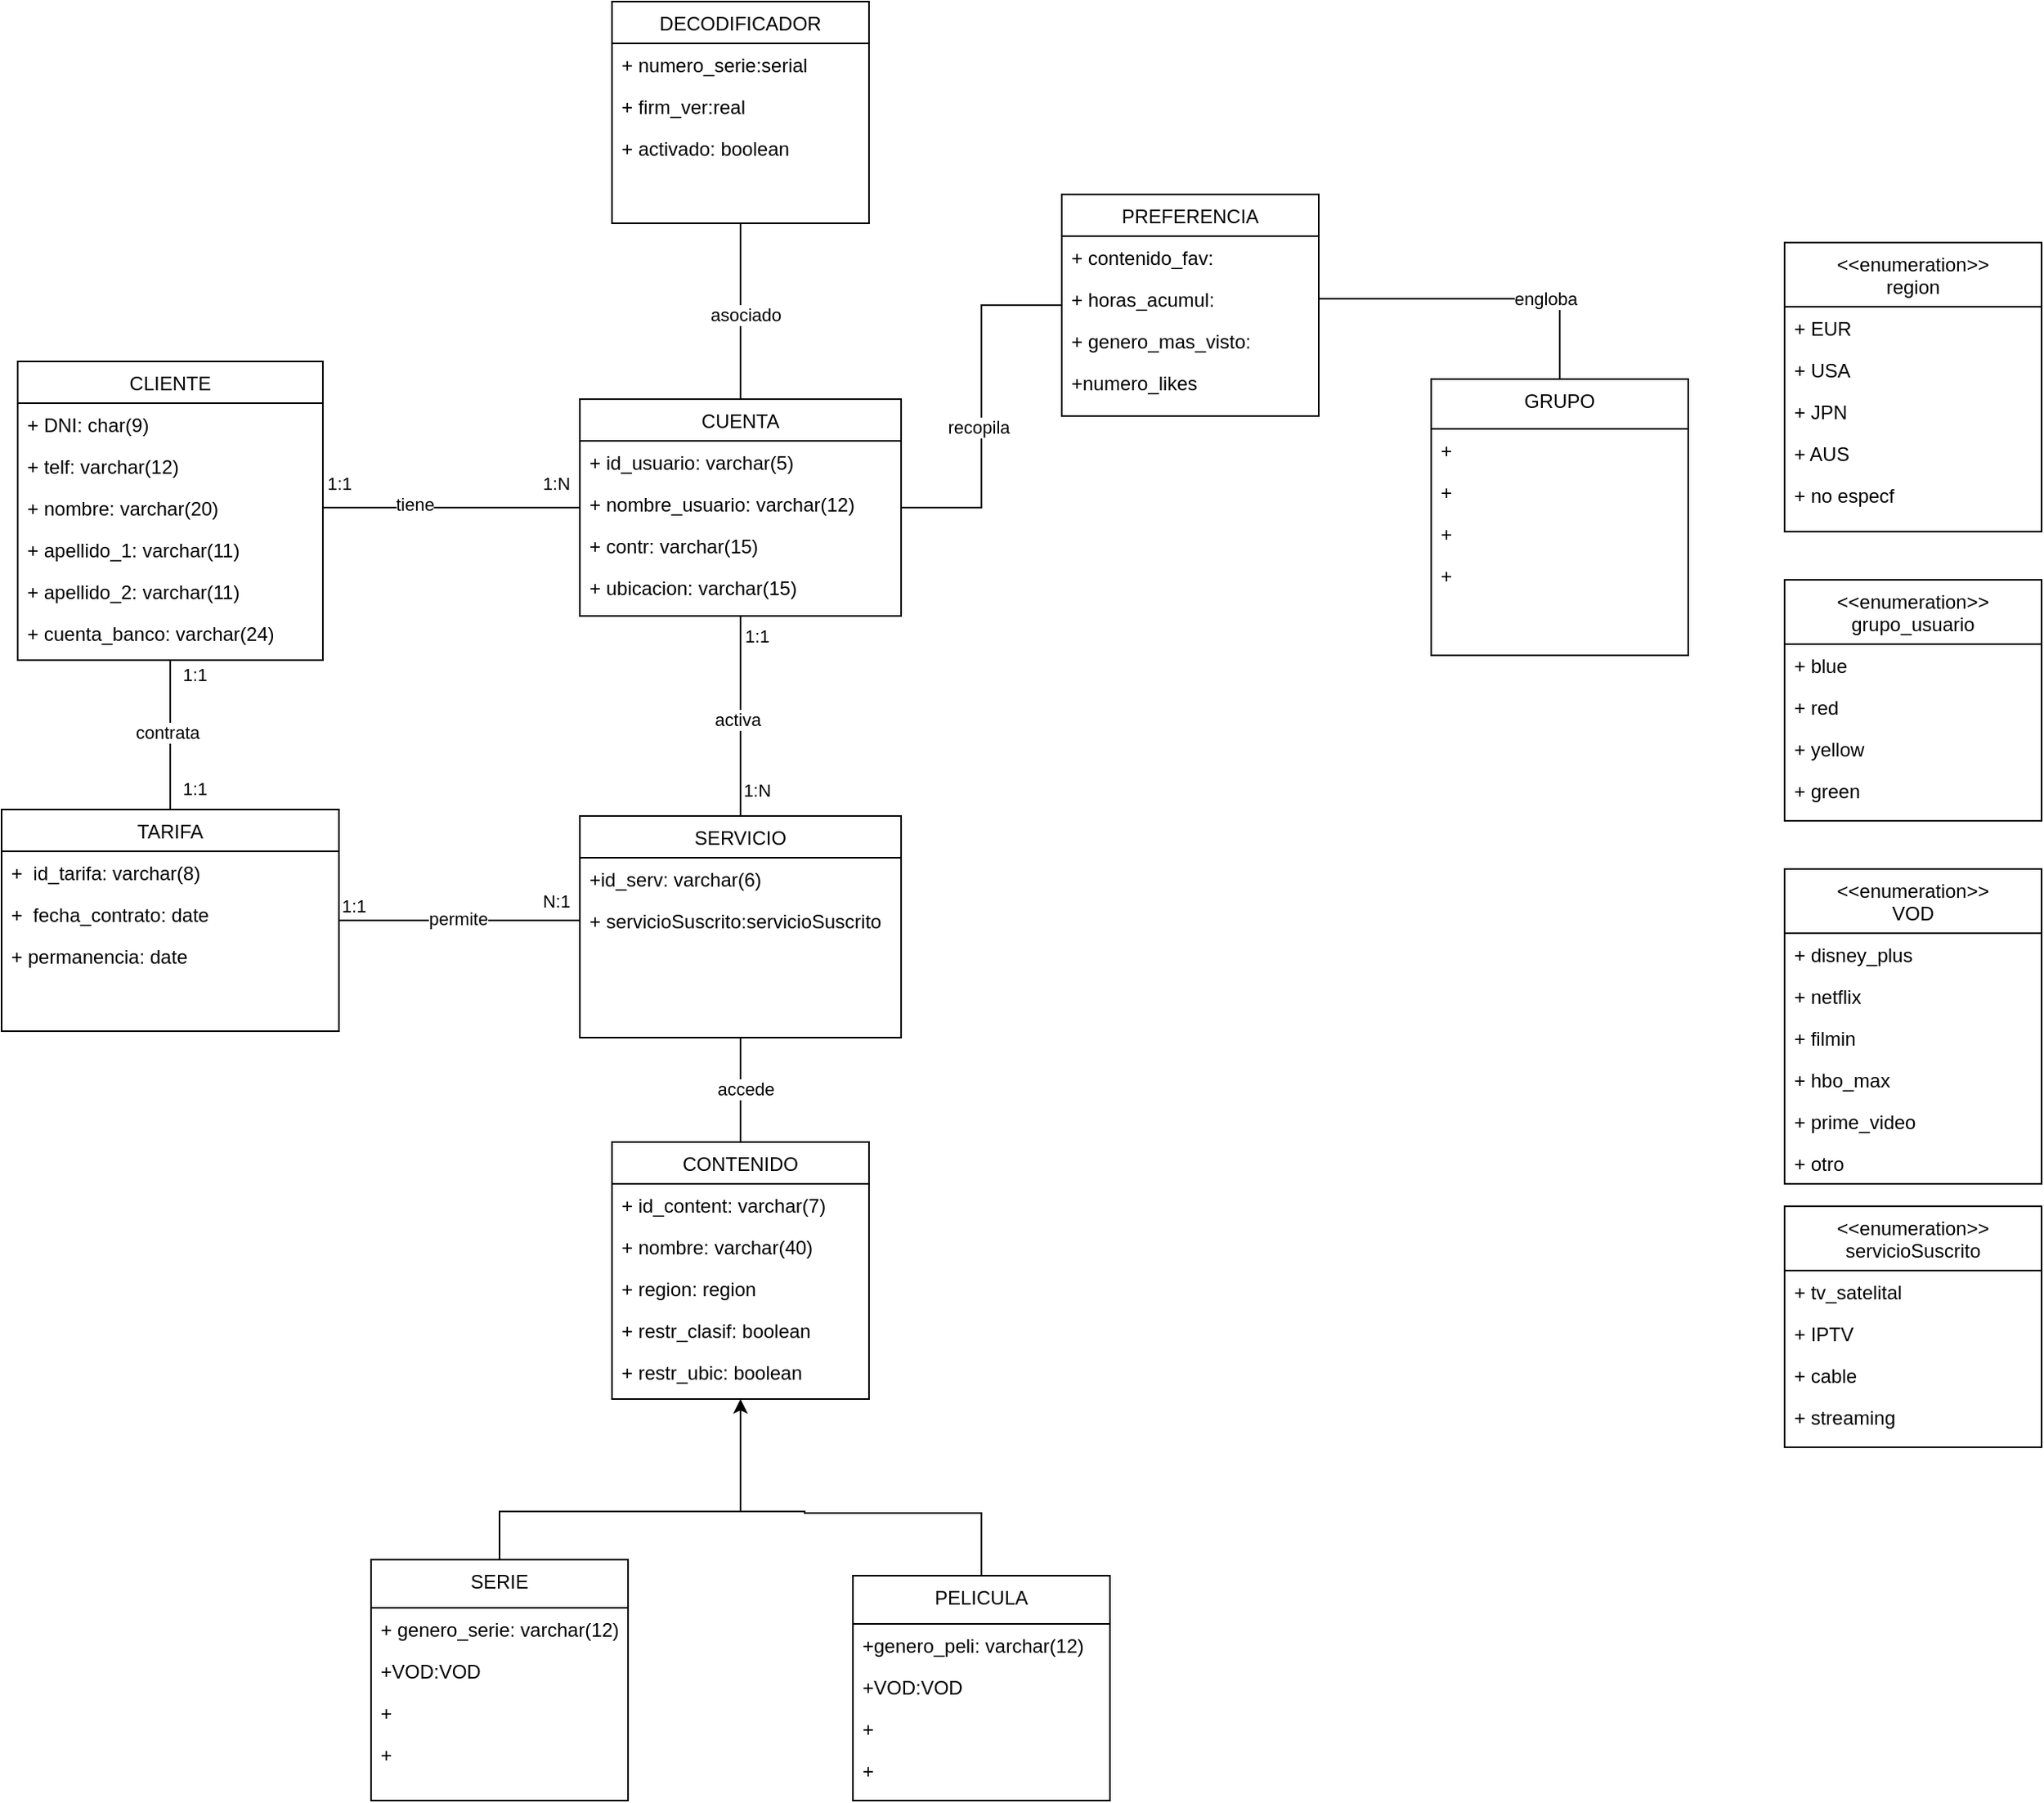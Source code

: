 <mxfile version="24.0.7" type="github">
  <diagram id="C5RBs43oDa-KdzZeNtuy" name="Page-1">
    <mxGraphModel dx="1235" dy="656" grid="1" gridSize="10" guides="1" tooltips="1" connect="1" arrows="1" fold="1" page="1" pageScale="1" pageWidth="827" pageHeight="1169" math="0" shadow="0">
      <root>
        <mxCell id="WIyWlLk6GJQsqaUBKTNV-0" />
        <mxCell id="WIyWlLk6GJQsqaUBKTNV-1" parent="WIyWlLk6GJQsqaUBKTNV-0" />
        <mxCell id="OLZ3vEkBodLthMXeUplP-11" style="edgeStyle=orthogonalEdgeStyle;rounded=0;orthogonalLoop=1;jettySize=auto;html=1;exitX=0.5;exitY=1;exitDx=0;exitDy=0;entryX=0.5;entryY=0;entryDx=0;entryDy=0;endArrow=none;endFill=0;" parent="WIyWlLk6GJQsqaUBKTNV-1" source="zkfFHV4jXpPFQw0GAbJ--0" target="BiyjkGnfigbdb9Xx6nrp-0" edge="1">
          <mxGeometry relative="1" as="geometry" />
        </mxCell>
        <mxCell id="OLZ3vEkBodLthMXeUplP-12" value="contrata" style="edgeLabel;html=1;align=center;verticalAlign=middle;resizable=0;points=[];" parent="OLZ3vEkBodLthMXeUplP-11" vertex="1" connectable="0">
          <mxGeometry x="-0.044" y="-2" relative="1" as="geometry">
            <mxPoint as="offset" />
          </mxGeometry>
        </mxCell>
        <mxCell id="5eaRx1mNosJIo-JPx-Cp-2" value="1:1" style="edgeLabel;html=1;align=center;verticalAlign=middle;resizable=0;points=[];" vertex="1" connectable="0" parent="OLZ3vEkBodLthMXeUplP-11">
          <mxGeometry x="-0.812" relative="1" as="geometry">
            <mxPoint x="15" as="offset" />
          </mxGeometry>
        </mxCell>
        <mxCell id="5eaRx1mNosJIo-JPx-Cp-3" value="1:1" style="edgeLabel;html=1;align=center;verticalAlign=middle;resizable=0;points=[];" vertex="1" connectable="0" parent="OLZ3vEkBodLthMXeUplP-11">
          <mxGeometry x="-0.812" relative="1" as="geometry">
            <mxPoint x="15" y="71" as="offset" />
          </mxGeometry>
        </mxCell>
        <mxCell id="zkfFHV4jXpPFQw0GAbJ--0" value="CLIENTE" style="swimlane;fontStyle=0;align=center;verticalAlign=top;childLayout=stackLayout;horizontal=1;startSize=26;horizontalStack=0;resizeParent=1;resizeLast=0;collapsible=1;marginBottom=0;rounded=0;shadow=0;strokeWidth=1;" parent="WIyWlLk6GJQsqaUBKTNV-1" vertex="1">
          <mxGeometry x="30" y="244" width="190" height="186" as="geometry">
            <mxRectangle x="230" y="140" width="160" height="26" as="alternateBounds" />
          </mxGeometry>
        </mxCell>
        <mxCell id="P8lz9PiU9ktM1Q12ASle-19" value="+ DNI: char(9)" style="text;align=left;verticalAlign=top;spacingLeft=4;spacingRight=4;overflow=hidden;rotatable=0;points=[[0,0.5],[1,0.5]];portConstraint=eastwest;rounded=0;shadow=0;html=0;" parent="zkfFHV4jXpPFQw0GAbJ--0" vertex="1">
          <mxGeometry y="26" width="190" height="26" as="geometry" />
        </mxCell>
        <mxCell id="zkfFHV4jXpPFQw0GAbJ--2" value="+ telf: varchar(12)" style="text;align=left;verticalAlign=top;spacingLeft=4;spacingRight=4;overflow=hidden;rotatable=0;points=[[0,0.5],[1,0.5]];portConstraint=eastwest;rounded=0;shadow=0;html=0;" parent="zkfFHV4jXpPFQw0GAbJ--0" vertex="1">
          <mxGeometry y="52" width="190" height="26" as="geometry" />
        </mxCell>
        <mxCell id="P8lz9PiU9ktM1Q12ASle-17" value="+ nombre: varchar(20)" style="text;align=left;verticalAlign=top;spacingLeft=4;spacingRight=4;overflow=hidden;rotatable=0;points=[[0,0.5],[1,0.5]];portConstraint=eastwest;rounded=0;shadow=0;html=0;" parent="zkfFHV4jXpPFQw0GAbJ--0" vertex="1">
          <mxGeometry y="78" width="190" height="26" as="geometry" />
        </mxCell>
        <mxCell id="zkfFHV4jXpPFQw0GAbJ--3" value="+ apellido_1: varchar(11)" style="text;align=left;verticalAlign=top;spacingLeft=4;spacingRight=4;overflow=hidden;rotatable=0;points=[[0,0.5],[1,0.5]];portConstraint=eastwest;rounded=0;shadow=0;html=0;" parent="zkfFHV4jXpPFQw0GAbJ--0" vertex="1">
          <mxGeometry y="104" width="190" height="26" as="geometry" />
        </mxCell>
        <mxCell id="P8lz9PiU9ktM1Q12ASle-18" value="+ apellido_2: varchar(11)" style="text;align=left;verticalAlign=top;spacingLeft=4;spacingRight=4;overflow=hidden;rotatable=0;points=[[0,0.5],[1,0.5]];portConstraint=eastwest;rounded=0;shadow=0;html=0;" parent="zkfFHV4jXpPFQw0GAbJ--0" vertex="1">
          <mxGeometry y="130" width="190" height="26" as="geometry" />
        </mxCell>
        <mxCell id="OLZ3vEkBodLthMXeUplP-75" value="+ cuenta_banco: varchar(24)" style="text;align=left;verticalAlign=top;spacingLeft=4;spacingRight=4;overflow=hidden;rotatable=0;points=[[0,0.5],[1,0.5]];portConstraint=eastwest;rounded=0;shadow=0;html=0;" parent="zkfFHV4jXpPFQw0GAbJ--0" vertex="1">
          <mxGeometry y="156" width="190" height="26" as="geometry" />
        </mxCell>
        <mxCell id="P8lz9PiU9ktM1Q12ASle-37" style="edgeStyle=orthogonalEdgeStyle;rounded=0;orthogonalLoop=1;jettySize=auto;html=1;exitX=1;exitY=0.5;exitDx=0;exitDy=0;" parent="zkfFHV4jXpPFQw0GAbJ--0" source="P8lz9PiU9ktM1Q12ASle-17" target="P8lz9PiU9ktM1Q12ASle-17" edge="1">
          <mxGeometry relative="1" as="geometry" />
        </mxCell>
        <mxCell id="zkfFHV4jXpPFQw0GAbJ--6" value="PREFERENCIA" style="swimlane;fontStyle=0;align=center;verticalAlign=top;childLayout=stackLayout;horizontal=1;startSize=26;horizontalStack=0;resizeParent=1;resizeLast=0;collapsible=1;marginBottom=0;rounded=0;shadow=0;strokeWidth=1;" parent="WIyWlLk6GJQsqaUBKTNV-1" vertex="1">
          <mxGeometry x="680" y="140" width="160" height="138" as="geometry">
            <mxRectangle x="130" y="380" width="160" height="26" as="alternateBounds" />
          </mxGeometry>
        </mxCell>
        <mxCell id="zkfFHV4jXpPFQw0GAbJ--7" value="+ contenido_fav:" style="text;align=left;verticalAlign=top;spacingLeft=4;spacingRight=4;overflow=hidden;rotatable=0;points=[[0,0.5],[1,0.5]];portConstraint=eastwest;" parent="zkfFHV4jXpPFQw0GAbJ--6" vertex="1">
          <mxGeometry y="26" width="160" height="26" as="geometry" />
        </mxCell>
        <mxCell id="zkfFHV4jXpPFQw0GAbJ--8" value="+ horas_acumul: " style="text;align=left;verticalAlign=top;spacingLeft=4;spacingRight=4;overflow=hidden;rotatable=0;points=[[0,0.5],[1,0.5]];portConstraint=eastwest;rounded=0;shadow=0;html=0;" parent="zkfFHV4jXpPFQw0GAbJ--6" vertex="1">
          <mxGeometry y="52" width="160" height="26" as="geometry" />
        </mxCell>
        <mxCell id="zkfFHV4jXpPFQw0GAbJ--11" value="+ genero_mas_visto:" style="text;align=left;verticalAlign=top;spacingLeft=4;spacingRight=4;overflow=hidden;rotatable=0;points=[[0,0.5],[1,0.5]];portConstraint=eastwest;" parent="zkfFHV4jXpPFQw0GAbJ--6" vertex="1">
          <mxGeometry y="78" width="160" height="26" as="geometry" />
        </mxCell>
        <mxCell id="OLZ3vEkBodLthMXeUplP-2" value="+numero_likes" style="text;align=left;verticalAlign=top;spacingLeft=4;spacingRight=4;overflow=hidden;rotatable=0;points=[[0,0.5],[1,0.5]];portConstraint=eastwest;" parent="zkfFHV4jXpPFQw0GAbJ--6" vertex="1">
          <mxGeometry y="104" width="160" height="26" as="geometry" />
        </mxCell>
        <mxCell id="OLZ3vEkBodLthMXeUplP-27" style="edgeStyle=orthogonalEdgeStyle;rounded=0;orthogonalLoop=1;jettySize=auto;html=1;exitX=0.5;exitY=1;exitDx=0;exitDy=0;entryX=0.5;entryY=0;entryDx=0;entryDy=0;endArrow=none;endFill=0;" parent="WIyWlLk6GJQsqaUBKTNV-1" source="zkfFHV4jXpPFQw0GAbJ--13" target="-EemoGR4RHHQRgBJBGxL-6" edge="1">
          <mxGeometry relative="1" as="geometry" />
        </mxCell>
        <mxCell id="OLZ3vEkBodLthMXeUplP-28" value="activa" style="edgeLabel;html=1;align=center;verticalAlign=middle;resizable=0;points=[];" parent="OLZ3vEkBodLthMXeUplP-27" vertex="1" connectable="0">
          <mxGeometry x="0.03" y="-2" relative="1" as="geometry">
            <mxPoint as="offset" />
          </mxGeometry>
        </mxCell>
        <mxCell id="5eaRx1mNosJIo-JPx-Cp-19" value="1:1" style="edgeLabel;html=1;align=center;verticalAlign=middle;resizable=0;points=[];" vertex="1" connectable="0" parent="OLZ3vEkBodLthMXeUplP-27">
          <mxGeometry x="-0.804" y="2" relative="1" as="geometry">
            <mxPoint x="8" as="offset" />
          </mxGeometry>
        </mxCell>
        <mxCell id="5eaRx1mNosJIo-JPx-Cp-20" value="1:N" style="edgeLabel;html=1;align=center;verticalAlign=middle;resizable=0;points=[];" vertex="1" connectable="0" parent="OLZ3vEkBodLthMXeUplP-27">
          <mxGeometry x="0.732" relative="1" as="geometry">
            <mxPoint x="10" as="offset" />
          </mxGeometry>
        </mxCell>
        <mxCell id="OLZ3vEkBodLthMXeUplP-32" style="edgeStyle=orthogonalEdgeStyle;rounded=0;orthogonalLoop=1;jettySize=auto;html=1;exitX=1;exitY=0.5;exitDx=0;exitDy=0;endArrow=none;endFill=0;" parent="WIyWlLk6GJQsqaUBKTNV-1" source="zkfFHV4jXpPFQw0GAbJ--13" target="zkfFHV4jXpPFQw0GAbJ--6" edge="1">
          <mxGeometry relative="1" as="geometry" />
        </mxCell>
        <mxCell id="OLZ3vEkBodLthMXeUplP-33" value="recopila" style="edgeLabel;html=1;align=center;verticalAlign=middle;resizable=0;points=[];" parent="OLZ3vEkBodLthMXeUplP-32" vertex="1" connectable="0">
          <mxGeometry x="-0.123" y="1" relative="1" as="geometry">
            <mxPoint x="-1" y="-1" as="offset" />
          </mxGeometry>
        </mxCell>
        <mxCell id="zkfFHV4jXpPFQw0GAbJ--13" value="CUENTA" style="swimlane;fontStyle=0;align=center;verticalAlign=top;childLayout=stackLayout;horizontal=1;startSize=26;horizontalStack=0;resizeParent=1;resizeLast=0;collapsible=1;marginBottom=0;rounded=0;shadow=0;strokeWidth=1;" parent="WIyWlLk6GJQsqaUBKTNV-1" vertex="1">
          <mxGeometry x="380" y="267.5" width="200" height="135" as="geometry">
            <mxRectangle x="340" y="380" width="170" height="26" as="alternateBounds" />
          </mxGeometry>
        </mxCell>
        <mxCell id="OLZ3vEkBodLthMXeUplP-42" value="+ id_usuario: varchar(5)" style="text;align=left;verticalAlign=top;spacingLeft=4;spacingRight=4;overflow=hidden;rotatable=0;points=[[0,0.5],[1,0.5]];portConstraint=eastwest;" parent="zkfFHV4jXpPFQw0GAbJ--13" vertex="1">
          <mxGeometry y="26" width="200" height="26" as="geometry" />
        </mxCell>
        <mxCell id="5eaRx1mNosJIo-JPx-Cp-7" value="+ nombre_usuario: varchar(12)" style="text;align=left;verticalAlign=top;spacingLeft=4;spacingRight=4;overflow=hidden;rotatable=0;points=[[0,0.5],[1,0.5]];portConstraint=eastwest;" vertex="1" parent="zkfFHV4jXpPFQw0GAbJ--13">
          <mxGeometry y="52" width="200" height="26" as="geometry" />
        </mxCell>
        <mxCell id="OLZ3vEkBodLthMXeUplP-8" value="+ contr: varchar(15)" style="text;align=left;verticalAlign=top;spacingLeft=4;spacingRight=4;overflow=hidden;rotatable=0;points=[[0,0.5],[1,0.5]];portConstraint=eastwest;" parent="zkfFHV4jXpPFQw0GAbJ--13" vertex="1">
          <mxGeometry y="78" width="200" height="26" as="geometry" />
        </mxCell>
        <mxCell id="5eaRx1mNosJIo-JPx-Cp-41" value="+ ubicacion: varchar(15)" style="text;align=left;verticalAlign=top;spacingLeft=4;spacingRight=4;overflow=hidden;rotatable=0;points=[[0,0.5],[1,0.5]];portConstraint=eastwest;" vertex="1" parent="zkfFHV4jXpPFQw0GAbJ--13">
          <mxGeometry y="104" width="200" height="26" as="geometry" />
        </mxCell>
        <mxCell id="OLZ3vEkBodLthMXeUplP-29" style="edgeStyle=orthogonalEdgeStyle;rounded=0;orthogonalLoop=1;jettySize=auto;html=1;exitX=0.5;exitY=0;exitDx=0;exitDy=0;entryX=0.5;entryY=1;entryDx=0;entryDy=0;endArrow=none;endFill=0;" parent="WIyWlLk6GJQsqaUBKTNV-1" source="zkfFHV4jXpPFQw0GAbJ--17" target="-EemoGR4RHHQRgBJBGxL-6" edge="1">
          <mxGeometry relative="1" as="geometry" />
        </mxCell>
        <mxCell id="OLZ3vEkBodLthMXeUplP-30" value="accede" style="edgeLabel;html=1;align=center;verticalAlign=middle;resizable=0;points=[];" parent="OLZ3vEkBodLthMXeUplP-29" vertex="1" connectable="0">
          <mxGeometry x="-0.016" y="-3" relative="1" as="geometry">
            <mxPoint y="-1" as="offset" />
          </mxGeometry>
        </mxCell>
        <mxCell id="zkfFHV4jXpPFQw0GAbJ--17" value="CONTENIDO " style="swimlane;fontStyle=0;align=center;verticalAlign=top;childLayout=stackLayout;horizontal=1;startSize=26;horizontalStack=0;resizeParent=1;resizeLast=0;collapsible=1;marginBottom=0;rounded=0;shadow=0;strokeWidth=1;" parent="WIyWlLk6GJQsqaUBKTNV-1" vertex="1">
          <mxGeometry x="400" y="730" width="160" height="160" as="geometry">
            <mxRectangle x="110" y="180" width="160" height="26" as="alternateBounds" />
          </mxGeometry>
        </mxCell>
        <mxCell id="zkfFHV4jXpPFQw0GAbJ--18" value="+ id_content: varchar(7)" style="text;align=left;verticalAlign=top;spacingLeft=4;spacingRight=4;overflow=hidden;rotatable=0;points=[[0,0.5],[1,0.5]];portConstraint=eastwest;" parent="zkfFHV4jXpPFQw0GAbJ--17" vertex="1">
          <mxGeometry y="26" width="160" height="26" as="geometry" />
        </mxCell>
        <mxCell id="zkfFHV4jXpPFQw0GAbJ--19" value="+ nombre: varchar(40)" style="text;align=left;verticalAlign=top;spacingLeft=4;spacingRight=4;overflow=hidden;rotatable=0;points=[[0,0.5],[1,0.5]];portConstraint=eastwest;rounded=0;shadow=0;html=0;" parent="zkfFHV4jXpPFQw0GAbJ--17" vertex="1">
          <mxGeometry y="52" width="160" height="26" as="geometry" />
        </mxCell>
        <mxCell id="zkfFHV4jXpPFQw0GAbJ--20" value="+ region: region" style="text;align=left;verticalAlign=top;spacingLeft=4;spacingRight=4;overflow=hidden;rotatable=0;points=[[0,0.5],[1,0.5]];portConstraint=eastwest;rounded=0;shadow=0;html=0;" parent="zkfFHV4jXpPFQw0GAbJ--17" vertex="1">
          <mxGeometry y="78" width="160" height="26" as="geometry" />
        </mxCell>
        <mxCell id="zkfFHV4jXpPFQw0GAbJ--22" value="+ restr_clasif: boolean" style="text;align=left;verticalAlign=top;spacingLeft=4;spacingRight=4;overflow=hidden;rotatable=0;points=[[0,0.5],[1,0.5]];portConstraint=eastwest;rounded=0;shadow=0;html=0;" parent="zkfFHV4jXpPFQw0GAbJ--17" vertex="1">
          <mxGeometry y="104" width="160" height="26" as="geometry" />
        </mxCell>
        <mxCell id="zkfFHV4jXpPFQw0GAbJ--21" value="+ restr_ubic: boolean" style="text;align=left;verticalAlign=top;spacingLeft=4;spacingRight=4;overflow=hidden;rotatable=0;points=[[0,0.5],[1,0.5]];portConstraint=eastwest;rounded=0;shadow=0;html=0;" parent="zkfFHV4jXpPFQw0GAbJ--17" vertex="1">
          <mxGeometry y="130" width="160" height="26" as="geometry" />
        </mxCell>
        <mxCell id="OLZ3vEkBodLthMXeUplP-38" style="edgeStyle=orthogonalEdgeStyle;rounded=0;orthogonalLoop=1;jettySize=auto;html=1;exitX=0.5;exitY=1;exitDx=0;exitDy=0;entryX=0.5;entryY=0;entryDx=0;entryDy=0;endArrow=none;endFill=0;" parent="WIyWlLk6GJQsqaUBKTNV-1" source="-EemoGR4RHHQRgBJBGxL-0" target="zkfFHV4jXpPFQw0GAbJ--13" edge="1">
          <mxGeometry relative="1" as="geometry" />
        </mxCell>
        <mxCell id="OLZ3vEkBodLthMXeUplP-39" value="asociado" style="edgeLabel;html=1;align=center;verticalAlign=middle;resizable=0;points=[];" parent="OLZ3vEkBodLthMXeUplP-38" vertex="1" connectable="0">
          <mxGeometry x="0.042" y="3" relative="1" as="geometry">
            <mxPoint as="offset" />
          </mxGeometry>
        </mxCell>
        <mxCell id="-EemoGR4RHHQRgBJBGxL-0" value="DECODIFICADOR" style="swimlane;fontStyle=0;align=center;verticalAlign=top;childLayout=stackLayout;horizontal=1;startSize=26;horizontalStack=0;resizeParent=1;resizeLast=0;collapsible=1;marginBottom=0;rounded=0;shadow=0;strokeWidth=1;" parent="WIyWlLk6GJQsqaUBKTNV-1" vertex="1">
          <mxGeometry x="400" y="20" width="160" height="138" as="geometry">
            <mxRectangle x="130" y="380" width="160" height="26" as="alternateBounds" />
          </mxGeometry>
        </mxCell>
        <mxCell id="-EemoGR4RHHQRgBJBGxL-1" value="+ numero_serie:serial" style="text;align=left;verticalAlign=top;spacingLeft=4;spacingRight=4;overflow=hidden;rotatable=0;points=[[0,0.5],[1,0.5]];portConstraint=eastwest;" parent="-EemoGR4RHHQRgBJBGxL-0" vertex="1">
          <mxGeometry y="26" width="160" height="26" as="geometry" />
        </mxCell>
        <mxCell id="-EemoGR4RHHQRgBJBGxL-2" value="+ firm_ver:real" style="text;align=left;verticalAlign=top;spacingLeft=4;spacingRight=4;overflow=hidden;rotatable=0;points=[[0,0.5],[1,0.5]];portConstraint=eastwest;rounded=0;shadow=0;html=0;" parent="-EemoGR4RHHQRgBJBGxL-0" vertex="1">
          <mxGeometry y="52" width="160" height="26" as="geometry" />
        </mxCell>
        <mxCell id="P8lz9PiU9ktM1Q12ASle-33" value="+ activado: boolean" style="text;align=left;verticalAlign=top;spacingLeft=4;spacingRight=4;overflow=hidden;rotatable=0;points=[[0,0.5],[1,0.5]];portConstraint=eastwest;rounded=0;shadow=0;html=0;" parent="-EemoGR4RHHQRgBJBGxL-0" vertex="1">
          <mxGeometry y="78" width="160" height="26" as="geometry" />
        </mxCell>
        <mxCell id="-EemoGR4RHHQRgBJBGxL-6" value="SERVICIO" style="swimlane;fontStyle=0;align=center;verticalAlign=top;childLayout=stackLayout;horizontal=1;startSize=26;horizontalStack=0;resizeParent=1;resizeLast=0;collapsible=1;marginBottom=0;rounded=0;shadow=0;strokeWidth=1;" parent="WIyWlLk6GJQsqaUBKTNV-1" vertex="1">
          <mxGeometry x="380" y="527" width="200" height="138" as="geometry">
            <mxRectangle x="130" y="380" width="160" height="26" as="alternateBounds" />
          </mxGeometry>
        </mxCell>
        <mxCell id="-EemoGR4RHHQRgBJBGxL-7" value="+id_serv: varchar(6)" style="text;align=left;verticalAlign=top;spacingLeft=4;spacingRight=4;overflow=hidden;rotatable=0;points=[[0,0.5],[1,0.5]];portConstraint=eastwest;" parent="-EemoGR4RHHQRgBJBGxL-6" vertex="1">
          <mxGeometry y="26" width="200" height="26" as="geometry" />
        </mxCell>
        <mxCell id="-EemoGR4RHHQRgBJBGxL-8" value="+ servicioSuscrito:servicioSuscrito" style="text;align=left;verticalAlign=top;spacingLeft=4;spacingRight=4;overflow=hidden;rotatable=0;points=[[0,0.5],[1,0.5]];portConstraint=eastwest;rounded=0;shadow=0;html=0;" parent="-EemoGR4RHHQRgBJBGxL-6" vertex="1">
          <mxGeometry y="52" width="200" height="26" as="geometry" />
        </mxCell>
        <mxCell id="5eaRx1mNosJIo-JPx-Cp-9" style="edgeStyle=orthogonalEdgeStyle;rounded=0;orthogonalLoop=1;jettySize=auto;html=1;exitX=1;exitY=0.5;exitDx=0;exitDy=0;entryX=0;entryY=0.5;entryDx=0;entryDy=0;endArrow=none;endFill=0;" edge="1" parent="WIyWlLk6GJQsqaUBKTNV-1" source="BiyjkGnfigbdb9Xx6nrp-0" target="-EemoGR4RHHQRgBJBGxL-8">
          <mxGeometry relative="1" as="geometry" />
        </mxCell>
        <mxCell id="5eaRx1mNosJIo-JPx-Cp-10" value="permite" style="edgeLabel;html=1;align=center;verticalAlign=middle;resizable=0;points=[];" vertex="1" connectable="0" parent="5eaRx1mNosJIo-JPx-Cp-9">
          <mxGeometry x="-0.022" y="1" relative="1" as="geometry">
            <mxPoint as="offset" />
          </mxGeometry>
        </mxCell>
        <mxCell id="5eaRx1mNosJIo-JPx-Cp-15" value="1:1" style="edgeLabel;html=1;align=center;verticalAlign=middle;resizable=0;points=[];" vertex="1" connectable="0" parent="5eaRx1mNosJIo-JPx-Cp-9">
          <mxGeometry x="-0.878" y="-1" relative="1" as="geometry">
            <mxPoint y="-10" as="offset" />
          </mxGeometry>
        </mxCell>
        <mxCell id="5eaRx1mNosJIo-JPx-Cp-16" value="N:1" style="edgeLabel;html=1;align=center;verticalAlign=middle;resizable=0;points=[];" vertex="1" connectable="0" parent="5eaRx1mNosJIo-JPx-Cp-9">
          <mxGeometry x="0.816" y="2" relative="1" as="geometry">
            <mxPoint x="-1" y="-10" as="offset" />
          </mxGeometry>
        </mxCell>
        <mxCell id="BiyjkGnfigbdb9Xx6nrp-0" value="TARIFA" style="swimlane;fontStyle=0;align=center;verticalAlign=top;childLayout=stackLayout;horizontal=1;startSize=26;horizontalStack=0;resizeParent=1;resizeLast=0;collapsible=1;marginBottom=0;rounded=0;shadow=0;strokeWidth=1;" parent="WIyWlLk6GJQsqaUBKTNV-1" vertex="1">
          <mxGeometry x="20" y="523" width="210" height="138" as="geometry">
            <mxRectangle x="130" y="380" width="160" height="26" as="alternateBounds" />
          </mxGeometry>
        </mxCell>
        <mxCell id="BiyjkGnfigbdb9Xx6nrp-1" value="+  id_tarifa: varchar(8)" style="text;align=left;verticalAlign=top;spacingLeft=4;spacingRight=4;overflow=hidden;rotatable=0;points=[[0,0.5],[1,0.5]];portConstraint=eastwest;" parent="BiyjkGnfigbdb9Xx6nrp-0" vertex="1">
          <mxGeometry y="26" width="210" height="26" as="geometry" />
        </mxCell>
        <mxCell id="OLZ3vEkBodLthMXeUplP-74" value="+  fecha_contrato: date" style="text;align=left;verticalAlign=top;spacingLeft=4;spacingRight=4;overflow=hidden;rotatable=0;points=[[0,0.5],[1,0.5]];portConstraint=eastwest;rounded=0;shadow=0;html=0;" parent="BiyjkGnfigbdb9Xx6nrp-0" vertex="1">
          <mxGeometry y="52" width="210" height="26" as="geometry" />
        </mxCell>
        <mxCell id="5eaRx1mNosJIo-JPx-Cp-14" value="+ permanencia: date" style="text;align=left;verticalAlign=top;spacingLeft=4;spacingRight=4;overflow=hidden;rotatable=0;points=[[0,0.5],[1,0.5]];portConstraint=eastwest;rounded=0;shadow=0;html=0;" vertex="1" parent="BiyjkGnfigbdb9Xx6nrp-0">
          <mxGeometry y="78" width="210" height="26" as="geometry" />
        </mxCell>
        <mxCell id="P8lz9PiU9ktM1Q12ASle-0" value="&lt;&lt;enumeration&gt;&gt;&#xa;region" style="swimlane;fontStyle=0;align=center;verticalAlign=top;childLayout=stackLayout;horizontal=1;startSize=40;horizontalStack=0;resizeParent=1;resizeLast=0;collapsible=1;marginBottom=0;rounded=0;shadow=0;strokeWidth=1;" parent="WIyWlLk6GJQsqaUBKTNV-1" vertex="1">
          <mxGeometry x="1130" y="170" width="160" height="180" as="geometry">
            <mxRectangle x="550" y="140" width="160" height="26" as="alternateBounds" />
          </mxGeometry>
        </mxCell>
        <mxCell id="P8lz9PiU9ktM1Q12ASle-2" value="+ EUR" style="text;align=left;verticalAlign=top;spacingLeft=4;spacingRight=4;overflow=hidden;rotatable=0;points=[[0,0.5],[1,0.5]];portConstraint=eastwest;rounded=0;shadow=0;html=0;" parent="P8lz9PiU9ktM1Q12ASle-0" vertex="1">
          <mxGeometry y="40" width="160" height="26" as="geometry" />
        </mxCell>
        <mxCell id="P8lz9PiU9ktM1Q12ASle-3" value="+ USA" style="text;align=left;verticalAlign=top;spacingLeft=4;spacingRight=4;overflow=hidden;rotatable=0;points=[[0,0.5],[1,0.5]];portConstraint=eastwest;rounded=0;shadow=0;html=0;" parent="P8lz9PiU9ktM1Q12ASle-0" vertex="1">
          <mxGeometry y="66" width="160" height="26" as="geometry" />
        </mxCell>
        <mxCell id="P8lz9PiU9ktM1Q12ASle-4" value="+ JPN" style="text;align=left;verticalAlign=top;spacingLeft=4;spacingRight=4;overflow=hidden;rotatable=0;points=[[0,0.5],[1,0.5]];portConstraint=eastwest;rounded=0;shadow=0;html=0;" parent="P8lz9PiU9ktM1Q12ASle-0" vertex="1">
          <mxGeometry y="92" width="160" height="26" as="geometry" />
        </mxCell>
        <mxCell id="P8lz9PiU9ktM1Q12ASle-5" value="+ AUS" style="text;align=left;verticalAlign=top;spacingLeft=4;spacingRight=4;overflow=hidden;rotatable=0;points=[[0,0.5],[1,0.5]];portConstraint=eastwest;rounded=0;shadow=0;html=0;" parent="P8lz9PiU9ktM1Q12ASle-0" vertex="1">
          <mxGeometry y="118" width="160" height="26" as="geometry" />
        </mxCell>
        <mxCell id="OLZ3vEkBodLthMXeUplP-0" value="+ no especf" style="text;align=left;verticalAlign=top;spacingLeft=4;spacingRight=4;overflow=hidden;rotatable=0;points=[[0,0.5],[1,0.5]];portConstraint=eastwest;rounded=0;shadow=0;html=0;" parent="P8lz9PiU9ktM1Q12ASle-0" vertex="1">
          <mxGeometry y="144" width="160" height="26" as="geometry" />
        </mxCell>
        <mxCell id="OLZ3vEkBodLthMXeUplP-9" style="edgeStyle=orthogonalEdgeStyle;rounded=0;orthogonalLoop=1;jettySize=auto;html=1;exitX=1;exitY=0.5;exitDx=0;exitDy=0;entryX=0;entryY=0.5;entryDx=0;entryDy=0;endArrow=none;endFill=0;" parent="WIyWlLk6GJQsqaUBKTNV-1" source="P8lz9PiU9ktM1Q12ASle-17" target="zkfFHV4jXpPFQw0GAbJ--13" edge="1">
          <mxGeometry relative="1" as="geometry" />
        </mxCell>
        <mxCell id="OLZ3vEkBodLthMXeUplP-10" value="tiene" style="edgeLabel;html=1;align=center;verticalAlign=middle;resizable=0;points=[];" parent="OLZ3vEkBodLthMXeUplP-9" vertex="1" connectable="0">
          <mxGeometry x="-0.279" y="1" relative="1" as="geometry">
            <mxPoint x="-1" y="-1" as="offset" />
          </mxGeometry>
        </mxCell>
        <mxCell id="5eaRx1mNosJIo-JPx-Cp-0" value="1:1" style="edgeLabel;html=1;align=center;verticalAlign=middle;resizable=0;points=[];" vertex="1" connectable="0" parent="OLZ3vEkBodLthMXeUplP-9">
          <mxGeometry x="-0.688" y="-3" relative="1" as="geometry">
            <mxPoint x="-15" y="-18" as="offset" />
          </mxGeometry>
        </mxCell>
        <mxCell id="5eaRx1mNosJIo-JPx-Cp-1" value="1:N" style="edgeLabel;html=1;align=center;verticalAlign=middle;resizable=0;points=[];" vertex="1" connectable="0" parent="OLZ3vEkBodLthMXeUplP-9">
          <mxGeometry x="0.812" relative="1" as="geometry">
            <mxPoint y="-15" as="offset" />
          </mxGeometry>
        </mxCell>
        <mxCell id="OLZ3vEkBodLthMXeUplP-50" style="edgeStyle=orthogonalEdgeStyle;rounded=0;orthogonalLoop=1;jettySize=auto;html=1;exitX=0.5;exitY=0;exitDx=0;exitDy=0;entryX=1;entryY=0.5;entryDx=0;entryDy=0;endArrow=none;endFill=0;" parent="WIyWlLk6GJQsqaUBKTNV-1" source="OLZ3vEkBodLthMXeUplP-43" target="zkfFHV4jXpPFQw0GAbJ--8" edge="1">
          <mxGeometry relative="1" as="geometry" />
        </mxCell>
        <mxCell id="5eaRx1mNosJIo-JPx-Cp-17" value="engloba" style="edgeLabel;html=1;align=center;verticalAlign=middle;resizable=0;points=[];" vertex="1" connectable="0" parent="OLZ3vEkBodLthMXeUplP-50">
          <mxGeometry x="-0.408" relative="1" as="geometry">
            <mxPoint as="offset" />
          </mxGeometry>
        </mxCell>
        <mxCell id="OLZ3vEkBodLthMXeUplP-43" value="GRUPO" style="swimlane;fontStyle=0;align=center;verticalAlign=top;childLayout=stackLayout;horizontal=1;startSize=31;horizontalStack=0;resizeParent=1;resizeLast=0;collapsible=1;marginBottom=0;rounded=0;shadow=0;strokeWidth=1;" parent="WIyWlLk6GJQsqaUBKTNV-1" vertex="1">
          <mxGeometry x="910" y="255" width="160" height="172" as="geometry">
            <mxRectangle x="550" y="140" width="160" height="26" as="alternateBounds" />
          </mxGeometry>
        </mxCell>
        <mxCell id="OLZ3vEkBodLthMXeUplP-44" value="+ " style="text;align=left;verticalAlign=top;spacingLeft=4;spacingRight=4;overflow=hidden;rotatable=0;points=[[0,0.5],[1,0.5]];portConstraint=eastwest;rounded=0;shadow=0;html=0;" parent="OLZ3vEkBodLthMXeUplP-43" vertex="1">
          <mxGeometry y="31" width="160" height="26" as="geometry" />
        </mxCell>
        <mxCell id="OLZ3vEkBodLthMXeUplP-45" value="+ " style="text;align=left;verticalAlign=top;spacingLeft=4;spacingRight=4;overflow=hidden;rotatable=0;points=[[0,0.5],[1,0.5]];portConstraint=eastwest;rounded=0;shadow=0;html=0;" parent="OLZ3vEkBodLthMXeUplP-43" vertex="1">
          <mxGeometry y="57" width="160" height="26" as="geometry" />
        </mxCell>
        <mxCell id="OLZ3vEkBodLthMXeUplP-46" value="+ " style="text;align=left;verticalAlign=top;spacingLeft=4;spacingRight=4;overflow=hidden;rotatable=0;points=[[0,0.5],[1,0.5]];portConstraint=eastwest;rounded=0;shadow=0;html=0;" parent="OLZ3vEkBodLthMXeUplP-43" vertex="1">
          <mxGeometry y="83" width="160" height="26" as="geometry" />
        </mxCell>
        <mxCell id="OLZ3vEkBodLthMXeUplP-47" value="+ " style="text;align=left;verticalAlign=top;spacingLeft=4;spacingRight=4;overflow=hidden;rotatable=0;points=[[0,0.5],[1,0.5]];portConstraint=eastwest;rounded=0;shadow=0;html=0;" parent="OLZ3vEkBodLthMXeUplP-43" vertex="1">
          <mxGeometry y="109" width="160" height="26" as="geometry" />
        </mxCell>
        <mxCell id="OLZ3vEkBodLthMXeUplP-53" value="&lt;&lt;enumeration&gt;&gt;&#xa;grupo_usuario" style="swimlane;fontStyle=0;align=center;verticalAlign=top;childLayout=stackLayout;horizontal=1;startSize=40;horizontalStack=0;resizeParent=1;resizeLast=0;collapsible=1;marginBottom=0;rounded=0;shadow=0;strokeWidth=1;" parent="WIyWlLk6GJQsqaUBKTNV-1" vertex="1">
          <mxGeometry x="1130" y="380" width="160" height="150" as="geometry">
            <mxRectangle x="550" y="140" width="160" height="26" as="alternateBounds" />
          </mxGeometry>
        </mxCell>
        <mxCell id="OLZ3vEkBodLthMXeUplP-54" value="+ blue" style="text;align=left;verticalAlign=top;spacingLeft=4;spacingRight=4;overflow=hidden;rotatable=0;points=[[0,0.5],[1,0.5]];portConstraint=eastwest;rounded=0;shadow=0;html=0;" parent="OLZ3vEkBodLthMXeUplP-53" vertex="1">
          <mxGeometry y="40" width="160" height="26" as="geometry" />
        </mxCell>
        <mxCell id="OLZ3vEkBodLthMXeUplP-55" value="+ red" style="text;align=left;verticalAlign=top;spacingLeft=4;spacingRight=4;overflow=hidden;rotatable=0;points=[[0,0.5],[1,0.5]];portConstraint=eastwest;rounded=0;shadow=0;html=0;" parent="OLZ3vEkBodLthMXeUplP-53" vertex="1">
          <mxGeometry y="66" width="160" height="26" as="geometry" />
        </mxCell>
        <mxCell id="OLZ3vEkBodLthMXeUplP-56" value="+ yellow" style="text;align=left;verticalAlign=top;spacingLeft=4;spacingRight=4;overflow=hidden;rotatable=0;points=[[0,0.5],[1,0.5]];portConstraint=eastwest;rounded=0;shadow=0;html=0;" parent="OLZ3vEkBodLthMXeUplP-53" vertex="1">
          <mxGeometry y="92" width="160" height="26" as="geometry" />
        </mxCell>
        <mxCell id="OLZ3vEkBodLthMXeUplP-57" value="+ green" style="text;align=left;verticalAlign=top;spacingLeft=4;spacingRight=4;overflow=hidden;rotatable=0;points=[[0,0.5],[1,0.5]];portConstraint=eastwest;rounded=0;shadow=0;html=0;" parent="OLZ3vEkBodLthMXeUplP-53" vertex="1">
          <mxGeometry y="118" width="160" height="26" as="geometry" />
        </mxCell>
        <mxCell id="OLZ3vEkBodLthMXeUplP-59" value="&lt;&lt;enumeration&gt;&gt;&#xa;VOD&#xa;" style="swimlane;fontStyle=0;align=center;verticalAlign=top;childLayout=stackLayout;horizontal=1;startSize=40;horizontalStack=0;resizeParent=1;resizeLast=0;collapsible=1;marginBottom=0;rounded=0;shadow=0;strokeWidth=1;" parent="WIyWlLk6GJQsqaUBKTNV-1" vertex="1">
          <mxGeometry x="1130" y="560" width="160" height="196" as="geometry">
            <mxRectangle x="550" y="140" width="160" height="26" as="alternateBounds" />
          </mxGeometry>
        </mxCell>
        <mxCell id="OLZ3vEkBodLthMXeUplP-60" value="+ disney_plus" style="text;align=left;verticalAlign=top;spacingLeft=4;spacingRight=4;overflow=hidden;rotatable=0;points=[[0,0.5],[1,0.5]];portConstraint=eastwest;rounded=0;shadow=0;html=0;" parent="OLZ3vEkBodLthMXeUplP-59" vertex="1">
          <mxGeometry y="40" width="160" height="26" as="geometry" />
        </mxCell>
        <mxCell id="OLZ3vEkBodLthMXeUplP-61" value="+ netflix" style="text;align=left;verticalAlign=top;spacingLeft=4;spacingRight=4;overflow=hidden;rotatable=0;points=[[0,0.5],[1,0.5]];portConstraint=eastwest;rounded=0;shadow=0;html=0;" parent="OLZ3vEkBodLthMXeUplP-59" vertex="1">
          <mxGeometry y="66" width="160" height="26" as="geometry" />
        </mxCell>
        <mxCell id="OLZ3vEkBodLthMXeUplP-62" value="+ filmin" style="text;align=left;verticalAlign=top;spacingLeft=4;spacingRight=4;overflow=hidden;rotatable=0;points=[[0,0.5],[1,0.5]];portConstraint=eastwest;rounded=0;shadow=0;html=0;" parent="OLZ3vEkBodLthMXeUplP-59" vertex="1">
          <mxGeometry y="92" width="160" height="26" as="geometry" />
        </mxCell>
        <mxCell id="OLZ3vEkBodLthMXeUplP-63" value="+ hbo_max" style="text;align=left;verticalAlign=top;spacingLeft=4;spacingRight=4;overflow=hidden;rotatable=0;points=[[0,0.5],[1,0.5]];portConstraint=eastwest;rounded=0;shadow=0;html=0;" parent="OLZ3vEkBodLthMXeUplP-59" vertex="1">
          <mxGeometry y="118" width="160" height="26" as="geometry" />
        </mxCell>
        <mxCell id="OLZ3vEkBodLthMXeUplP-64" value="+ prime_video" style="text;align=left;verticalAlign=top;spacingLeft=4;spacingRight=4;overflow=hidden;rotatable=0;points=[[0,0.5],[1,0.5]];portConstraint=eastwest;rounded=0;shadow=0;html=0;" parent="OLZ3vEkBodLthMXeUplP-59" vertex="1">
          <mxGeometry y="144" width="160" height="26" as="geometry" />
        </mxCell>
        <mxCell id="OLZ3vEkBodLthMXeUplP-66" value="+ otro" style="text;align=left;verticalAlign=top;spacingLeft=4;spacingRight=4;overflow=hidden;rotatable=0;points=[[0,0.5],[1,0.5]];portConstraint=eastwest;rounded=0;shadow=0;html=0;" parent="OLZ3vEkBodLthMXeUplP-59" vertex="1">
          <mxGeometry y="170" width="160" height="26" as="geometry" />
        </mxCell>
        <mxCell id="OLZ3vEkBodLthMXeUplP-67" value="&lt;&lt;enumeration&gt;&gt;&#xa;servicioSuscrito&#xa;" style="swimlane;fontStyle=0;align=center;verticalAlign=top;childLayout=stackLayout;horizontal=1;startSize=40;horizontalStack=0;resizeParent=1;resizeLast=0;collapsible=1;marginBottom=0;rounded=0;shadow=0;strokeWidth=1;" parent="WIyWlLk6GJQsqaUBKTNV-1" vertex="1">
          <mxGeometry x="1130" y="770" width="160" height="150" as="geometry">
            <mxRectangle x="550" y="140" width="160" height="26" as="alternateBounds" />
          </mxGeometry>
        </mxCell>
        <mxCell id="OLZ3vEkBodLthMXeUplP-68" value="+ tv_satelital" style="text;align=left;verticalAlign=top;spacingLeft=4;spacingRight=4;overflow=hidden;rotatable=0;points=[[0,0.5],[1,0.5]];portConstraint=eastwest;rounded=0;shadow=0;html=0;" parent="OLZ3vEkBodLthMXeUplP-67" vertex="1">
          <mxGeometry y="40" width="160" height="26" as="geometry" />
        </mxCell>
        <mxCell id="OLZ3vEkBodLthMXeUplP-69" value="+ IPTV" style="text;align=left;verticalAlign=top;spacingLeft=4;spacingRight=4;overflow=hidden;rotatable=0;points=[[0,0.5],[1,0.5]];portConstraint=eastwest;rounded=0;shadow=0;html=0;" parent="OLZ3vEkBodLthMXeUplP-67" vertex="1">
          <mxGeometry y="66" width="160" height="26" as="geometry" />
        </mxCell>
        <mxCell id="OLZ3vEkBodLthMXeUplP-70" value="+ cable" style="text;align=left;verticalAlign=top;spacingLeft=4;spacingRight=4;overflow=hidden;rotatable=0;points=[[0,0.5],[1,0.5]];portConstraint=eastwest;rounded=0;shadow=0;html=0;" parent="OLZ3vEkBodLthMXeUplP-67" vertex="1">
          <mxGeometry y="92" width="160" height="26" as="geometry" />
        </mxCell>
        <mxCell id="OLZ3vEkBodLthMXeUplP-71" value="+ streaming" style="text;align=left;verticalAlign=top;spacingLeft=4;spacingRight=4;overflow=hidden;rotatable=0;points=[[0,0.5],[1,0.5]];portConstraint=eastwest;rounded=0;shadow=0;html=0;" parent="OLZ3vEkBodLthMXeUplP-67" vertex="1">
          <mxGeometry y="118" width="160" height="26" as="geometry" />
        </mxCell>
        <mxCell id="5eaRx1mNosJIo-JPx-Cp-39" style="edgeStyle=orthogonalEdgeStyle;rounded=0;orthogonalLoop=1;jettySize=auto;html=1;exitX=0.5;exitY=0;exitDx=0;exitDy=0;endArrow=none;endFill=0;entryX=0.5;entryY=0;entryDx=0;entryDy=0;" edge="1" parent="WIyWlLk6GJQsqaUBKTNV-1" source="5eaRx1mNosJIo-JPx-Cp-25" target="5eaRx1mNosJIo-JPx-Cp-33">
          <mxGeometry relative="1" as="geometry">
            <mxPoint x="630" y="940" as="targetPoint" />
            <Array as="points">
              <mxPoint x="330" y="960" />
              <mxPoint x="520" y="960" />
              <mxPoint x="520" y="961" />
              <mxPoint x="630" y="961" />
              <mxPoint x="630" y="980" />
            </Array>
          </mxGeometry>
        </mxCell>
        <mxCell id="5eaRx1mNosJIo-JPx-Cp-25" value="SERIE" style="swimlane;fontStyle=0;align=center;verticalAlign=top;childLayout=stackLayout;horizontal=1;startSize=30;horizontalStack=0;resizeParent=1;resizeLast=0;collapsible=1;marginBottom=0;rounded=0;shadow=0;strokeWidth=1;" vertex="1" parent="WIyWlLk6GJQsqaUBKTNV-1">
          <mxGeometry x="250" y="990" width="160" height="150" as="geometry">
            <mxRectangle x="550" y="140" width="160" height="26" as="alternateBounds" />
          </mxGeometry>
        </mxCell>
        <mxCell id="5eaRx1mNosJIo-JPx-Cp-26" value="+ genero_serie: varchar(12)" style="text;align=left;verticalAlign=top;spacingLeft=4;spacingRight=4;overflow=hidden;rotatable=0;points=[[0,0.5],[1,0.5]];portConstraint=eastwest;rounded=0;shadow=0;html=0;" vertex="1" parent="5eaRx1mNosJIo-JPx-Cp-25">
          <mxGeometry y="30" width="160" height="26" as="geometry" />
        </mxCell>
        <mxCell id="5eaRx1mNosJIo-JPx-Cp-28" value="+VOD:VOD" style="text;align=left;verticalAlign=top;spacingLeft=4;spacingRight=4;overflow=hidden;rotatable=0;points=[[0,0.5],[1,0.5]];portConstraint=eastwest;rounded=0;shadow=0;html=0;" vertex="1" parent="5eaRx1mNosJIo-JPx-Cp-25">
          <mxGeometry y="56" width="160" height="26" as="geometry" />
        </mxCell>
        <mxCell id="5eaRx1mNosJIo-JPx-Cp-27" value="+ " style="text;align=left;verticalAlign=top;spacingLeft=4;spacingRight=4;overflow=hidden;rotatable=0;points=[[0,0.5],[1,0.5]];portConstraint=eastwest;rounded=0;shadow=0;html=0;" vertex="1" parent="5eaRx1mNosJIo-JPx-Cp-25">
          <mxGeometry y="82" width="160" height="26" as="geometry" />
        </mxCell>
        <mxCell id="5eaRx1mNosJIo-JPx-Cp-29" value="+ " style="text;align=left;verticalAlign=top;spacingLeft=4;spacingRight=4;overflow=hidden;rotatable=0;points=[[0,0.5],[1,0.5]];portConstraint=eastwest;rounded=0;shadow=0;html=0;" vertex="1" parent="5eaRx1mNosJIo-JPx-Cp-25">
          <mxGeometry y="108" width="160" height="26" as="geometry" />
        </mxCell>
        <mxCell id="5eaRx1mNosJIo-JPx-Cp-33" value="PELICULA" style="swimlane;fontStyle=0;align=center;verticalAlign=top;childLayout=stackLayout;horizontal=1;startSize=30;horizontalStack=0;resizeParent=1;resizeLast=0;collapsible=1;marginBottom=0;rounded=0;shadow=0;strokeWidth=1;" vertex="1" parent="WIyWlLk6GJQsqaUBKTNV-1">
          <mxGeometry x="550" y="1000" width="160" height="140" as="geometry">
            <mxRectangle x="550" y="140" width="160" height="26" as="alternateBounds" />
          </mxGeometry>
        </mxCell>
        <mxCell id="5eaRx1mNosJIo-JPx-Cp-34" value="+genero_peli: varchar(12)" style="text;align=left;verticalAlign=top;spacingLeft=4;spacingRight=4;overflow=hidden;rotatable=0;points=[[0,0.5],[1,0.5]];portConstraint=eastwest;rounded=0;shadow=0;html=0;" vertex="1" parent="5eaRx1mNosJIo-JPx-Cp-33">
          <mxGeometry y="30" width="160" height="26" as="geometry" />
        </mxCell>
        <mxCell id="5eaRx1mNosJIo-JPx-Cp-35" value="+VOD:VOD" style="text;align=left;verticalAlign=top;spacingLeft=4;spacingRight=4;overflow=hidden;rotatable=0;points=[[0,0.5],[1,0.5]];portConstraint=eastwest;rounded=0;shadow=0;html=0;" vertex="1" parent="5eaRx1mNosJIo-JPx-Cp-33">
          <mxGeometry y="56" width="160" height="26" as="geometry" />
        </mxCell>
        <mxCell id="5eaRx1mNosJIo-JPx-Cp-36" value="+ " style="text;align=left;verticalAlign=top;spacingLeft=4;spacingRight=4;overflow=hidden;rotatable=0;points=[[0,0.5],[1,0.5]];portConstraint=eastwest;rounded=0;shadow=0;html=0;" vertex="1" parent="5eaRx1mNosJIo-JPx-Cp-33">
          <mxGeometry y="82" width="160" height="26" as="geometry" />
        </mxCell>
        <mxCell id="5eaRx1mNosJIo-JPx-Cp-37" value="+ " style="text;align=left;verticalAlign=top;spacingLeft=4;spacingRight=4;overflow=hidden;rotatable=0;points=[[0,0.5],[1,0.5]];portConstraint=eastwest;rounded=0;shadow=0;html=0;" vertex="1" parent="5eaRx1mNosJIo-JPx-Cp-33">
          <mxGeometry y="108" width="160" height="26" as="geometry" />
        </mxCell>
        <mxCell id="5eaRx1mNosJIo-JPx-Cp-40" value="" style="endArrow=classic;html=1;rounded=0;entryX=0.5;entryY=1;entryDx=0;entryDy=0;" edge="1" parent="WIyWlLk6GJQsqaUBKTNV-1" target="zkfFHV4jXpPFQw0GAbJ--17">
          <mxGeometry width="50" height="50" relative="1" as="geometry">
            <mxPoint x="480" y="960" as="sourcePoint" />
            <mxPoint x="520" y="910" as="targetPoint" />
          </mxGeometry>
        </mxCell>
      </root>
    </mxGraphModel>
  </diagram>
</mxfile>
